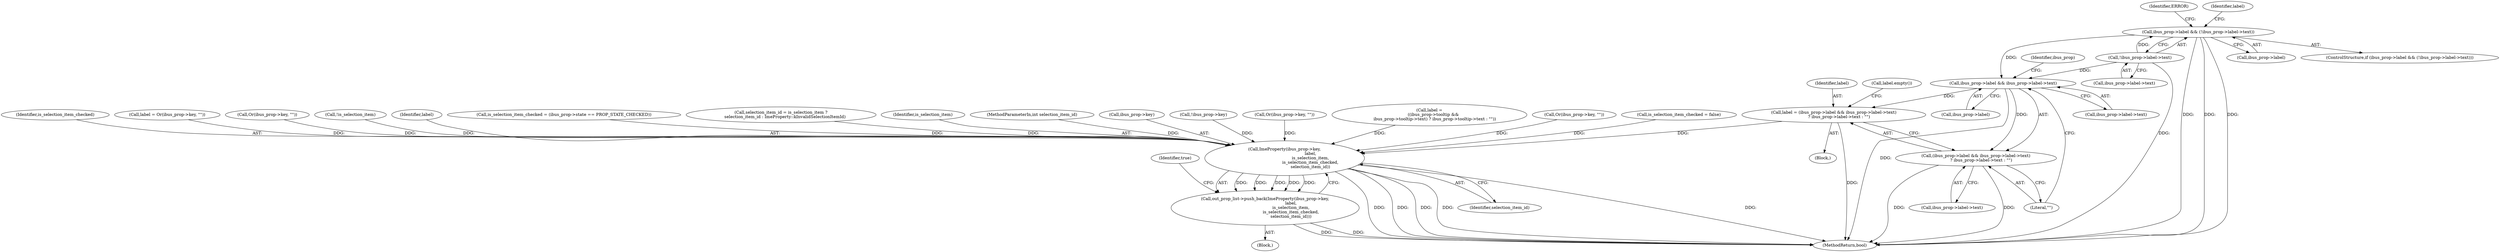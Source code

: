 digraph "0_Chrome_dc7b094a338c6c521f918f478e993f0f74bbea0d_55@pointer" {
"1000302" [label="(Call,ibus_prop->label && ibus_prop->label->text)"];
"1000256" [label="(Call,ibus_prop->label && (!ibus_prop->label->text))"];
"1000260" [label="(Call,!ibus_prop->label->text)"];
"1000299" [label="(Call,label = (ibus_prop->label && ibus_prop->label->text)\n        ? ibus_prop->label->text : \"\")"];
"1000328" [label="(Call,ImeProperty(ibus_prop->key,\n                                       label,\n                                       is_selection_item,\n                                       is_selection_item_checked,\n                                       selection_item_id))"];
"1000327" [label="(Call,out_prop_list->push_back(ImeProperty(ibus_prop->key,\n                                       label,\n                                       is_selection_item,\n                                       is_selection_item_checked,\n                                       selection_item_id)))"];
"1000301" [label="(Call,(ibus_prop->label && ibus_prop->label->text)\n        ? ibus_prop->label->text : \"\")"];
"1000327" [label="(Call,out_prop_list->push_back(ImeProperty(ibus_prop->key,\n                                       label,\n                                       is_selection_item,\n                                       is_selection_item_checked,\n                                       selection_item_id)))"];
"1000337" [label="(Identifier,true)"];
"1000334" [label="(Identifier,is_selection_item_checked)"];
"1000320" [label="(Call,label = Or(ibus_prop->key, \"\"))"];
"1000272" [label="(Call,Or(ibus_prop->key, \"\"))"];
"1000200" [label="(Call,!is_selection_item)"];
"1000316" [label="(Literal,\"\")"];
"1000261" [label="(Call,ibus_prop->label->text)"];
"1000300" [label="(Identifier,label)"];
"1000332" [label="(Identifier,label)"];
"1000301" [label="(Call,(ibus_prop->label && ibus_prop->label->text)\n        ? ibus_prop->label->text : \"\")"];
"1000216" [label="(Call,is_selection_item_checked = (ibus_prop->state == PROP_STATE_CHECKED))"];
"1000257" [label="(Call,ibus_prop->label)"];
"1000311" [label="(Call,ibus_prop->label->text)"];
"1000174" [label="(Call,selection_item_id = is_selection_item ?\n      selection_item_id : ImeProperty::kInvalidSelectionItemId)"];
"1000260" [label="(Call,!ibus_prop->label->text)"];
"1000313" [label="(Identifier,ibus_prop)"];
"1000298" [label="(Block,)"];
"1000104" [label="(Block,)"];
"1000303" [label="(Call,ibus_prop->label)"];
"1000333" [label="(Identifier,is_selection_item)"];
"1000102" [label="(MethodParameterIn,int selection_item_id)"];
"1000329" [label="(Call,ibus_prop->key)"];
"1000306" [label="(Call,ibus_prop->label->text)"];
"1000318" [label="(Call,label.empty())"];
"1000328" [label="(Call,ImeProperty(ibus_prop->key,\n                                       label,\n                                       is_selection_item,\n                                       is_selection_item_checked,\n                                       selection_item_id))"];
"1000269" [label="(Identifier,ERROR)"];
"1000224" [label="(Call,!ibus_prop->key)"];
"1000322" [label="(Call,Or(ibus_prop->key, \"\"))"];
"1000255" [label="(ControlStructure,if (ibus_prop->label && (!ibus_prop->label->text)))"];
"1000256" [label="(Call,ibus_prop->label && (!ibus_prop->label->text))"];
"1000278" [label="(Call,label =\n      ((ibus_prop->tooltip &&\n        ibus_prop->tooltip->text) ? ibus_prop->tooltip->text : \"\"))"];
"1000279" [label="(Identifier,label)"];
"1000250" [label="(Call,Or(ibus_prop->key, \"\"))"];
"1000338" [label="(MethodReturn,bool)"];
"1000335" [label="(Identifier,selection_item_id)"];
"1000302" [label="(Call,ibus_prop->label && ibus_prop->label->text)"];
"1000299" [label="(Call,label = (ibus_prop->label && ibus_prop->label->text)\n        ? ibus_prop->label->text : \"\")"];
"1000181" [label="(Call,is_selection_item_checked = false)"];
"1000302" -> "1000301"  [label="AST: "];
"1000302" -> "1000303"  [label="CFG: "];
"1000302" -> "1000306"  [label="CFG: "];
"1000303" -> "1000302"  [label="AST: "];
"1000306" -> "1000302"  [label="AST: "];
"1000313" -> "1000302"  [label="CFG: "];
"1000316" -> "1000302"  [label="CFG: "];
"1000302" -> "1000338"  [label="DDG: "];
"1000302" -> "1000299"  [label="DDG: "];
"1000256" -> "1000302"  [label="DDG: "];
"1000260" -> "1000302"  [label="DDG: "];
"1000302" -> "1000301"  [label="DDG: "];
"1000256" -> "1000255"  [label="AST: "];
"1000256" -> "1000257"  [label="CFG: "];
"1000256" -> "1000260"  [label="CFG: "];
"1000257" -> "1000256"  [label="AST: "];
"1000260" -> "1000256"  [label="AST: "];
"1000269" -> "1000256"  [label="CFG: "];
"1000279" -> "1000256"  [label="CFG: "];
"1000256" -> "1000338"  [label="DDG: "];
"1000256" -> "1000338"  [label="DDG: "];
"1000256" -> "1000338"  [label="DDG: "];
"1000260" -> "1000256"  [label="DDG: "];
"1000260" -> "1000261"  [label="CFG: "];
"1000261" -> "1000260"  [label="AST: "];
"1000260" -> "1000338"  [label="DDG: "];
"1000299" -> "1000298"  [label="AST: "];
"1000299" -> "1000301"  [label="CFG: "];
"1000300" -> "1000299"  [label="AST: "];
"1000301" -> "1000299"  [label="AST: "];
"1000318" -> "1000299"  [label="CFG: "];
"1000299" -> "1000338"  [label="DDG: "];
"1000299" -> "1000328"  [label="DDG: "];
"1000328" -> "1000327"  [label="AST: "];
"1000328" -> "1000335"  [label="CFG: "];
"1000329" -> "1000328"  [label="AST: "];
"1000332" -> "1000328"  [label="AST: "];
"1000333" -> "1000328"  [label="AST: "];
"1000334" -> "1000328"  [label="AST: "];
"1000335" -> "1000328"  [label="AST: "];
"1000327" -> "1000328"  [label="CFG: "];
"1000328" -> "1000338"  [label="DDG: "];
"1000328" -> "1000338"  [label="DDG: "];
"1000328" -> "1000338"  [label="DDG: "];
"1000328" -> "1000338"  [label="DDG: "];
"1000328" -> "1000338"  [label="DDG: "];
"1000328" -> "1000327"  [label="DDG: "];
"1000328" -> "1000327"  [label="DDG: "];
"1000328" -> "1000327"  [label="DDG: "];
"1000328" -> "1000327"  [label="DDG: "];
"1000328" -> "1000327"  [label="DDG: "];
"1000224" -> "1000328"  [label="DDG: "];
"1000250" -> "1000328"  [label="DDG: "];
"1000272" -> "1000328"  [label="DDG: "];
"1000322" -> "1000328"  [label="DDG: "];
"1000320" -> "1000328"  [label="DDG: "];
"1000278" -> "1000328"  [label="DDG: "];
"1000200" -> "1000328"  [label="DDG: "];
"1000181" -> "1000328"  [label="DDG: "];
"1000216" -> "1000328"  [label="DDG: "];
"1000174" -> "1000328"  [label="DDG: "];
"1000102" -> "1000328"  [label="DDG: "];
"1000327" -> "1000104"  [label="AST: "];
"1000337" -> "1000327"  [label="CFG: "];
"1000327" -> "1000338"  [label="DDG: "];
"1000327" -> "1000338"  [label="DDG: "];
"1000301" -> "1000311"  [label="CFG: "];
"1000301" -> "1000316"  [label="CFG: "];
"1000311" -> "1000301"  [label="AST: "];
"1000316" -> "1000301"  [label="AST: "];
"1000301" -> "1000338"  [label="DDG: "];
"1000301" -> "1000338"  [label="DDG: "];
}
